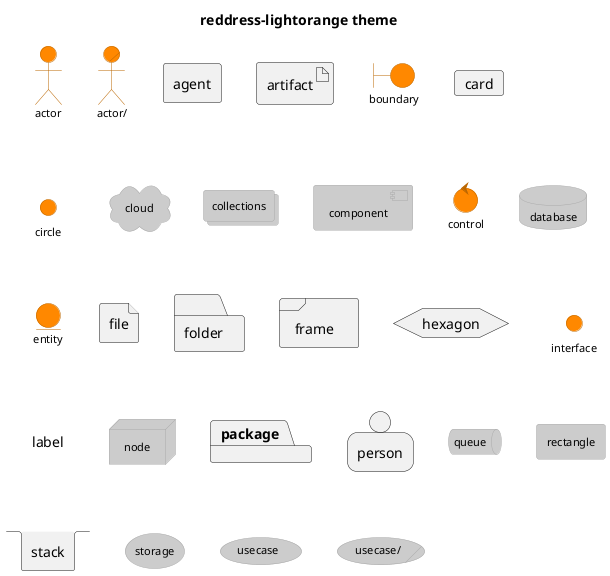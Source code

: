 ' Do not edit
' Theme Gallery
' autogenerated by script
@startuml
!theme reddress-lightorange
title reddress-lightorange theme
actor actor
actor/ "actor/"
agent agent
artifact artifact
boundary boundary
card card
circle circle
cloud cloud
collections collections
component component
control control
database database
entity entity
file file
folder folder
frame frame
hexagon hexagon
interface interface
label label
node node
package package
person person
queue queue
rectangle rectangle
stack stack
storage storage
usecase usecase
usecase/ "usecase/"
@enduml

